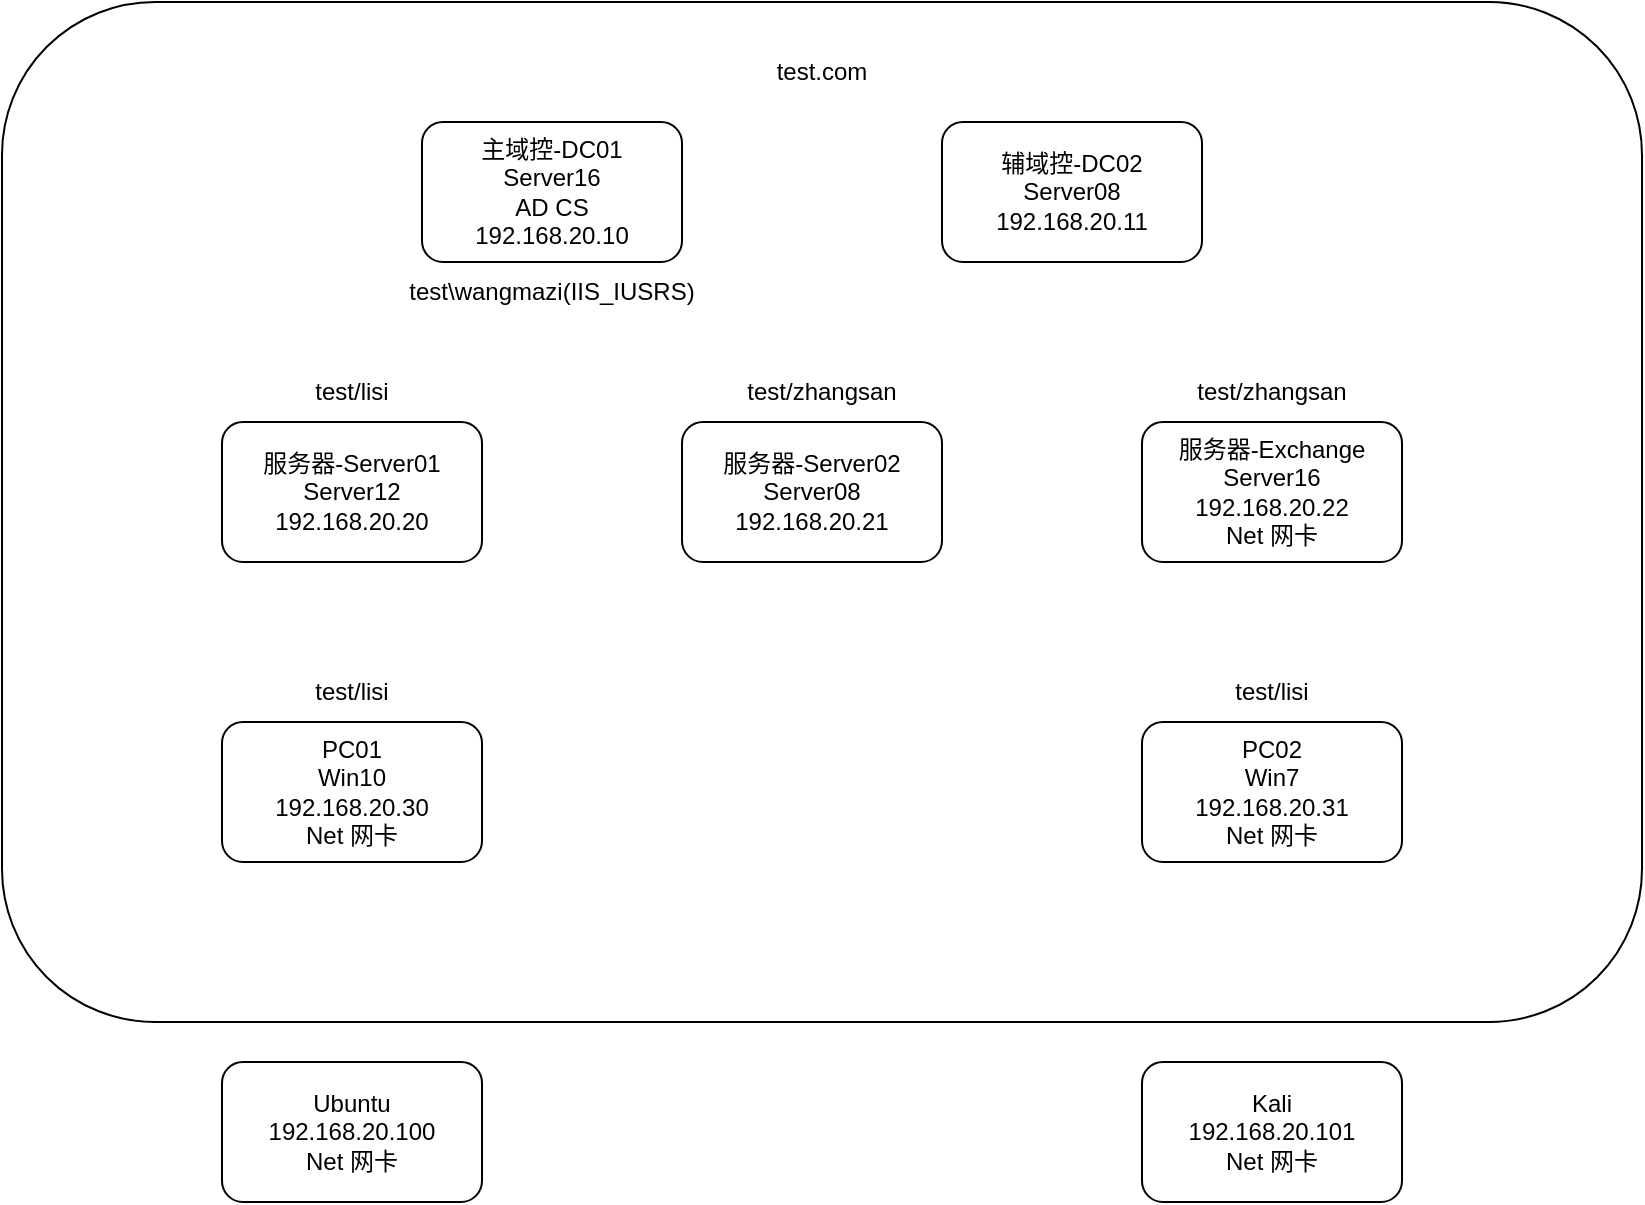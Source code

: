 <mxfile version="20.5.1" type="device"><diagram id="qeCg_qD33ZmL_7L6920H" name="第 1 页"><mxGraphModel dx="1447" dy="887" grid="1" gridSize="10" guides="1" tooltips="1" connect="1" arrows="1" fold="1" page="1" pageScale="1" pageWidth="3300" pageHeight="4681" math="0" shadow="0"><root><mxCell id="0"/><mxCell id="1" parent="0"/><mxCell id="efDTDxz50V5pxXECegEu-9" value="" style="rounded=1;whiteSpace=wrap;html=1;" vertex="1" parent="1"><mxGeometry x="300" y="120" width="820" height="510" as="geometry"/></mxCell><mxCell id="efDTDxz50V5pxXECegEu-1" value="主域控-DC01&lt;br&gt;Server16&lt;br&gt;AD CS&lt;br&gt;192.168.20.10" style="rounded=1;whiteSpace=wrap;html=1;" vertex="1" parent="1"><mxGeometry x="510" y="180" width="130" height="70" as="geometry"/></mxCell><mxCell id="efDTDxz50V5pxXECegEu-2" value="辅域控-DC02&lt;br&gt;Server08&lt;br&gt;192.168.20.11" style="rounded=1;whiteSpace=wrap;html=1;" vertex="1" parent="1"><mxGeometry x="770" y="180" width="130" height="70" as="geometry"/></mxCell><mxCell id="efDTDxz50V5pxXECegEu-4" value="服务器-Server02&lt;br&gt;Server08&lt;br&gt;192.168.20.21" style="rounded=1;whiteSpace=wrap;html=1;" vertex="1" parent="1"><mxGeometry x="640" y="330" width="130" height="70" as="geometry"/></mxCell><mxCell id="efDTDxz50V5pxXECegEu-3" value="服务器-Server01&lt;br&gt;Server12&lt;br&gt;192.168.20.20" style="rounded=1;whiteSpace=wrap;html=1;" vertex="1" parent="1"><mxGeometry x="410" y="330" width="130" height="70" as="geometry"/></mxCell><mxCell id="efDTDxz50V5pxXECegEu-5" value="服务器-Exchange&lt;br&gt;Server16&lt;br&gt;192.168.20.22&lt;br&gt;Net 网卡" style="rounded=1;whiteSpace=wrap;html=1;" vertex="1" parent="1"><mxGeometry x="870" y="330" width="130" height="70" as="geometry"/></mxCell><mxCell id="efDTDxz50V5pxXECegEu-6" value="PC01&lt;br&gt;Win10&lt;br&gt;192.168.20.30&lt;br&gt;Net 网卡" style="rounded=1;whiteSpace=wrap;html=1;" vertex="1" parent="1"><mxGeometry x="410" y="480" width="130" height="70" as="geometry"/></mxCell><mxCell id="efDTDxz50V5pxXECegEu-7" value="PC02&lt;br&gt;Win7&lt;br&gt;192.168.20.31&lt;br&gt;Net 网卡" style="rounded=1;whiteSpace=wrap;html=1;" vertex="1" parent="1"><mxGeometry x="870" y="480" width="130" height="70" as="geometry"/></mxCell><mxCell id="efDTDxz50V5pxXECegEu-10" value="test.com" style="text;html=1;strokeColor=none;fillColor=none;align=center;verticalAlign=middle;whiteSpace=wrap;rounded=0;" vertex="1" parent="1"><mxGeometry x="680" y="140" width="60" height="30" as="geometry"/></mxCell><mxCell id="efDTDxz50V5pxXECegEu-12" value="Ubuntu&lt;br&gt;192.168.20.100&lt;br&gt;Net 网卡" style="rounded=1;whiteSpace=wrap;html=1;" vertex="1" parent="1"><mxGeometry x="410" y="650" width="130" height="70" as="geometry"/></mxCell><mxCell id="efDTDxz50V5pxXECegEu-13" value="Kali&lt;br&gt;192.168.20.101&lt;br&gt;Net 网卡" style="rounded=1;whiteSpace=wrap;html=1;" vertex="1" parent="1"><mxGeometry x="870" y="650" width="130" height="70" as="geometry"/></mxCell><mxCell id="efDTDxz50V5pxXECegEu-16" value="test/zhangsan" style="text;html=1;strokeColor=none;fillColor=none;align=center;verticalAlign=middle;whiteSpace=wrap;rounded=0;" vertex="1" parent="1"><mxGeometry x="680" y="300" width="60" height="30" as="geometry"/></mxCell><mxCell id="efDTDxz50V5pxXECegEu-17" value="test/zhangsan" style="text;html=1;strokeColor=none;fillColor=none;align=center;verticalAlign=middle;whiteSpace=wrap;rounded=0;" vertex="1" parent="1"><mxGeometry x="905" y="300" width="60" height="30" as="geometry"/></mxCell><mxCell id="efDTDxz50V5pxXECegEu-19" value="test/lisi" style="text;html=1;strokeColor=none;fillColor=none;align=center;verticalAlign=middle;whiteSpace=wrap;rounded=0;" vertex="1" parent="1"><mxGeometry x="445" y="450" width="60" height="30" as="geometry"/></mxCell><mxCell id="efDTDxz50V5pxXECegEu-21" value="test/lisi" style="text;html=1;strokeColor=none;fillColor=none;align=center;verticalAlign=middle;whiteSpace=wrap;rounded=0;" vertex="1" parent="1"><mxGeometry x="905" y="450" width="60" height="30" as="geometry"/></mxCell><mxCell id="efDTDxz50V5pxXECegEu-22" value="test/lisi" style="text;html=1;strokeColor=none;fillColor=none;align=center;verticalAlign=middle;whiteSpace=wrap;rounded=0;" vertex="1" parent="1"><mxGeometry x="445" y="300" width="60" height="30" as="geometry"/></mxCell><mxCell id="efDTDxz50V5pxXECegEu-24" value="test\wangmazi(IIS_IUSRS)" style="text;html=1;strokeColor=none;fillColor=none;align=center;verticalAlign=middle;whiteSpace=wrap;rounded=0;" vertex="1" parent="1"><mxGeometry x="545" y="250" width="60" height="30" as="geometry"/></mxCell></root></mxGraphModel></diagram></mxfile>